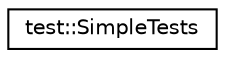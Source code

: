 digraph "Graphical Class Hierarchy"
{
 // LATEX_PDF_SIZE
  edge [fontname="Helvetica",fontsize="10",labelfontname="Helvetica",labelfontsize="10"];
  node [fontname="Helvetica",fontsize="10",shape=record];
  rankdir="LR";
  Node0 [label="test::SimpleTests",height=0.2,width=0.4,color="black", fillcolor="white", style="filled",URL="$classtest_1_1_simple_tests.html",tooltip=" "];
}
